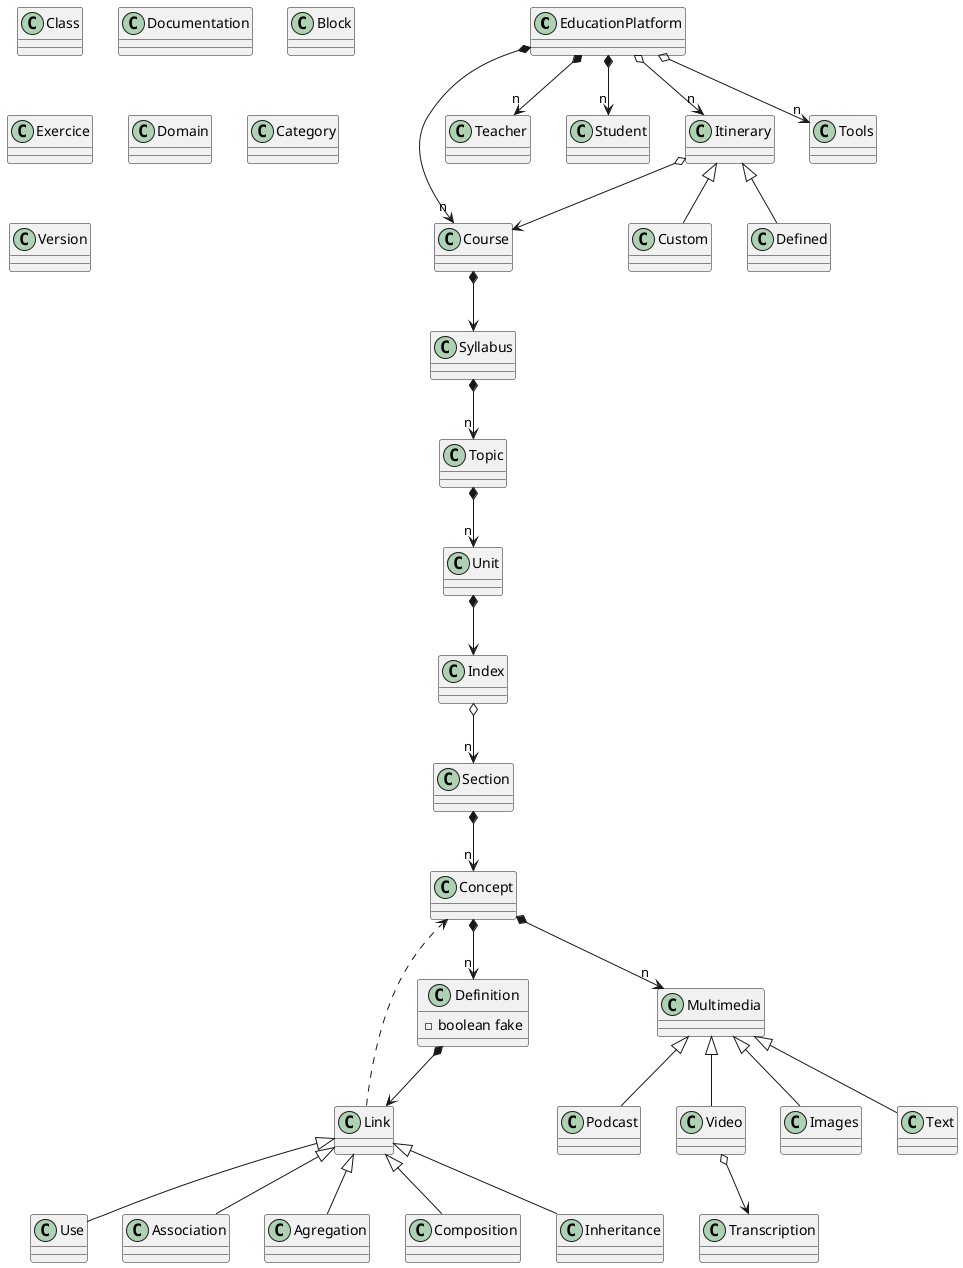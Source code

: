@startuml EducationPlatformVocabulary
class EducationPlatform
class Syllabus
class Index
class Course
class Class
class Section
class Topic
class Unit
class Documentation
class Multimedia
class Podcast
class Transcription
class Block
class Exercice
class Domain
class Category
class Version
class Link
class Definition{
    -boolean fake
}
class Concept
class Teacher
class Student


class Itinerary 
class Custom
class Defined

EducationPlatform *--> "n" Teacher
EducationPlatform *--> "n" Student
EducationPlatform *--> "n" Course
EducationPlatform o--> "n" Itinerary
EducationPlatform o--> "n" Tools


Itinerary o--> Course

Itinerary <|-- Custom
Itinerary <|-- Defined

Course *--> Syllabus
Syllabus *--> "n" Topic
Topic *--> "n" Unit
Unit *--> Index
Index o--> "n" Section

Section *--> "n" Concept
Concept *--> "n" Multimedia
Concept *--> "n" Definition
Definition *--> Link
Link <|-- Use
Link <|-- Association
Link <|-- Agregation
Link <|-- Composition
Link <|-- Inheritance


'Use ..> Concept
'Association --> Concept
'Agregation o--> Concept
'Composition *--> Concept

Link ..> Concept


Multimedia <|-- Podcast
Multimedia <|-- Video
Video o--> Transcription
Multimedia <|-- Images
Multimedia <|-- Text




@enduml